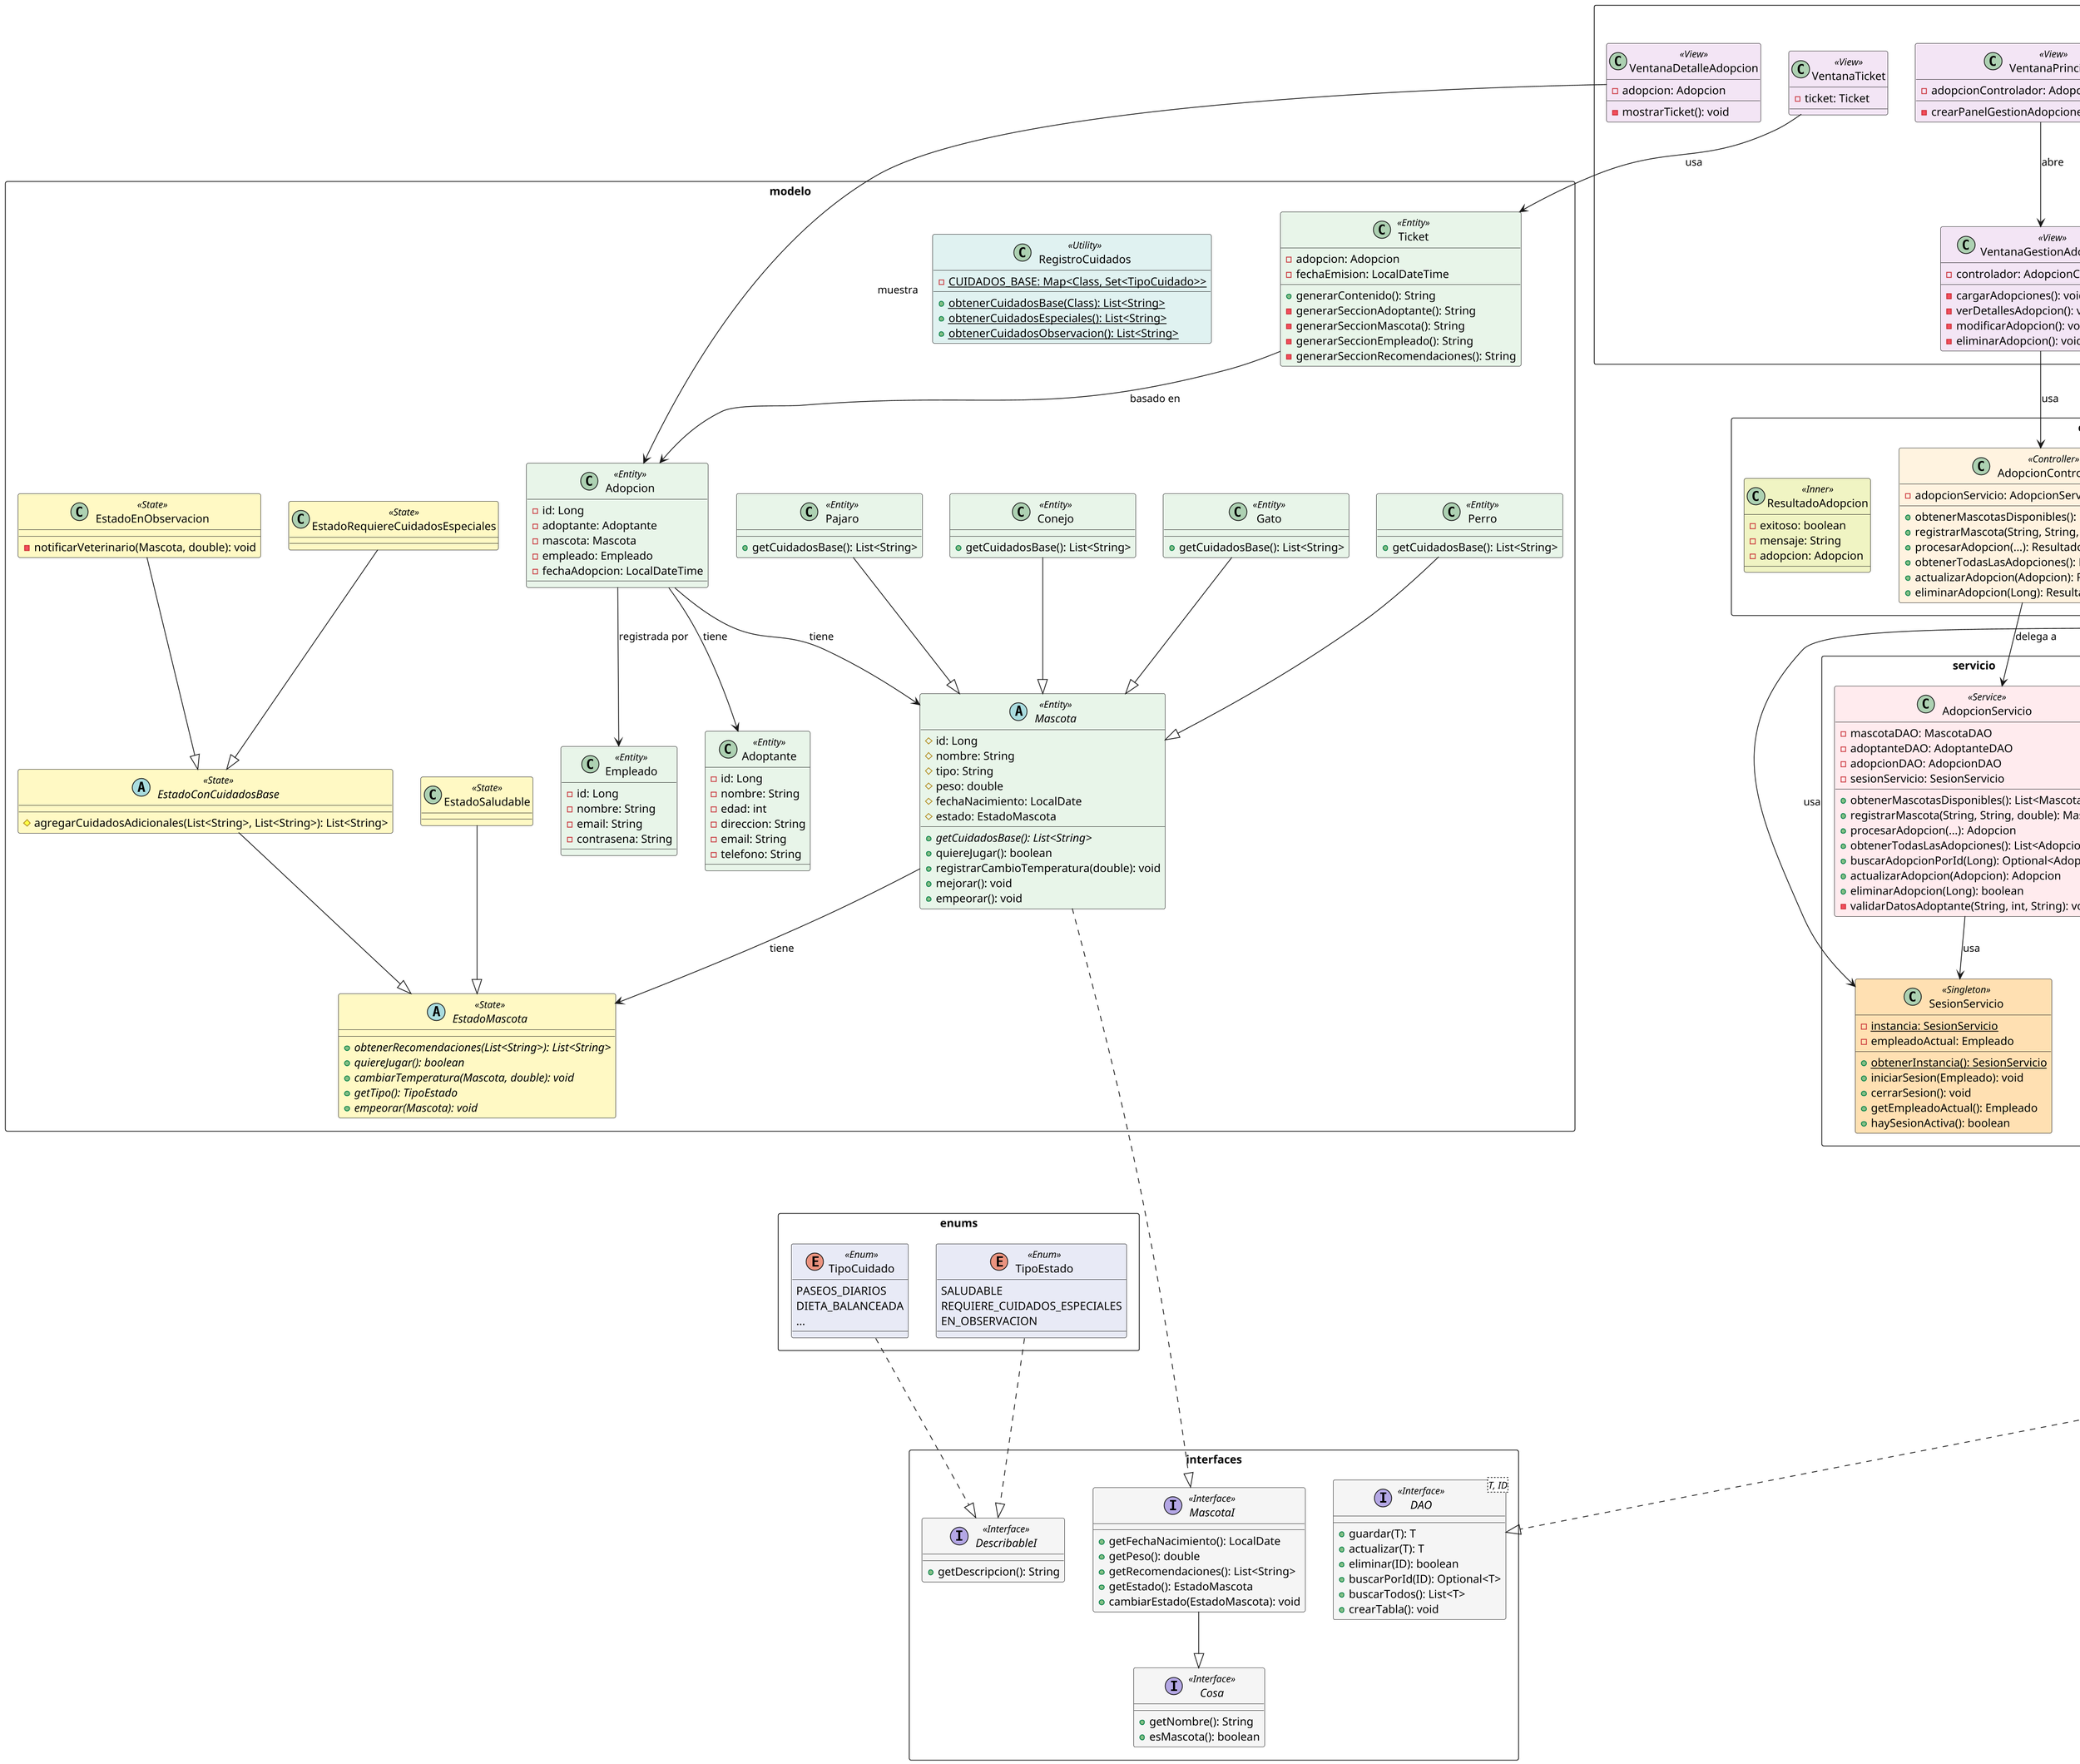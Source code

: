 @startuml Sistema de Adopción de Veterinaria - Final

!define PLANTUML_LIMIT_SIZE 8192

skinparam dpi 150
skinparam pageMargin 50
skinparam backgroundColor white
skinparam packageStyle rectangle
skinparam shadowing false

scale max 4096 width
scale max 4096 height

!define ENTITY_COLOR #E8F5E9
!define DAO_COLOR #E3F2FD
!define CONTROLLER_COLOR #FFF3E0
!define VIEW_COLOR #F3E5F5
!define SERVICE_COLOR #FFEBEE
!define UTIL_COLOR #E0F2F1
!define INTERFACE_COLOR #F5F5F5
!define EXCEPTION_COLOR #FFCDD2
!define FACTORY_COLOR #E1F5FE

' Interfaces
package "interfaces" <<Rectangle>> {
    interface Cosa <<Interface>> {
        + getNombre(): String
        + esMascota(): boolean
    }
    
    interface MascotaI <<Interface>> {
        + getFechaNacimiento(): LocalDate
        + getPeso(): double
        + getRecomendaciones(): List<String>
        + getEstado(): EstadoMascota
        + cambiarEstado(EstadoMascota): void
    }
    
    interface DescribableI <<Interface>> {
        + getDescripcion(): String
    }
    
    interface DAO<T, ID> <<Interface>> {
        + guardar(T): T
        + actualizar(T): T
        + eliminar(ID): boolean
        + buscarPorId(ID): Optional<T>
        + buscarTodos(): List<T>
        + crearTabla(): void
    }
}

' Entidades del Modelo
package "modelo" <<Rectangle>> {
    abstract class Mascota <<Entity>> {
        # id: Long
        # nombre: String
        # tipo: String
        # peso: double
        # fechaNacimiento: LocalDate
        # estado: EstadoMascota
        + {abstract} getCuidadosBase(): List<String>
        + quiereJugar(): boolean
        + registrarCambioTemperatura(double): void
        + mejorar(): void
        + empeorar(): void
    }
    
    class Perro <<Entity>> {
        + getCuidadosBase(): List<String>
    }
    
    class Gato <<Entity>> {
        + getCuidadosBase(): List<String>
    }
    
    class Conejo <<Entity>> {
        + getCuidadosBase(): List<String>
    }
    
    class Pajaro <<Entity>> {
        + getCuidadosBase(): List<String>
    }
    
    class Empleado <<Entity>> {
        - id: Long
        - nombre: String
        - email: String
        - contrasena: String
    }
    
    class Adoptante <<Entity>> {
        - id: Long
        - nombre: String
        - edad: int
        - direccion: String
        - email: String
        - telefono: String
    }
    
    class Adopcion <<Entity>> {
        - id: Long
        - adoptante: Adoptante
        - mascota: Mascota
        - empleado: Empleado
        - fechaAdopcion: LocalDateTime
    }
    
    class Ticket <<Entity>> {
        - adopcion: Adopcion
        - fechaEmision: LocalDateTime
        + generarContenido(): String
        - generarSeccionAdoptante(): String
        - generarSeccionMascota(): String
        - generarSeccionEmpleado(): String
        - generarSeccionRecomendaciones(): String
    }
    
    ' Estados
    abstract class EstadoMascota <<State>> {
        + {abstract} obtenerRecomendaciones(List<String>): List<String>
        + {abstract} quiereJugar(): boolean
        + {abstract} cambiarTemperatura(Mascota, double): void
        + {abstract} getTipo(): TipoEstado
        + {abstract} empeorar(Mascota): void
    }
    
    abstract class EstadoConCuidadosBase <<State>> {
        # agregarCuidadosAdicionales(List<String>, List<String>): List<String>
    }
    
    class EstadoSaludable <<State>> {
    }
    
    class EstadoRequiereCuidadosEspeciales <<State>> {
    }
    
    class EstadoEnObservacion <<State>> {
        - notificarVeterinario(Mascota, double): void
    }
    
    class RegistroCuidados <<Utility>> {
        - {static} CUIDADOS_BASE: Map<Class, Set<TipoCuidado>>
        + {static} obtenerCuidadosBase(Class): List<String>
        + {static} obtenerCuidadosEspeciales(): List<String>
        + {static} obtenerCuidadosObservacion(): List<String>
    }
}

' DAOs
package "dao" <<Rectangle>> {
    abstract class BaseDAO<T, ID> <<DAO>> {
        # conexionBD: ConexionBD
        # {abstract} getNombreTabla(): String
        # {abstract} getColumnaId(): String
        # {abstract} mapearDesdeResultSet(ResultSet): T
        # {abstract} prepararInsercion(PreparedStatement, T): void
        # {abstract} prepararActualizacion(PreparedStatement, T): void
        # {abstract} obtenerId(T): ID
        # {abstract} establecerId(T, ID): void
        # {abstract} getSqlCrearTabla(): String
        # {abstract} construirSqlInsercion(): String
        # {abstract} construirSqlActualizacion(): String
    }
    
    class ConexionBD <<Singleton>> {
        - {static} instancia: ConexionBD
        + {static} obtenerInstancia(): ConexionBD
        + obtenerConexion(): Connection
        - inicializarBD(): void
        - insertarDatosPrueba(): void
    }
    
    class EmpleadoDAO <<DAO>> {
        + buscarPorEmail(String): Optional<Empleado>
        + validarCredenciales(String, String): boolean
    }
    
    class MascotaDAO <<DAO>> {
        + buscarMascotasDisponibles(): List<Mascota>
    }
    
    class AdoptanteDAO <<DAO>> {
    }
    
    class AdopcionDAO <<DAO>> {
        + buscarTodasConRelaciones(): List<Adopcion>
    }
}

' Servicios
package "servicio" <<Rectangle>> {
    class SesionServicio <<Singleton>> {
        - {static} instancia: SesionServicio
        - empleadoActual: Empleado
        + {static} obtenerInstancia(): SesionServicio
        + iniciarSesion(Empleado): void
        + cerrarSesion(): void
        + getEmpleadoActual(): Empleado
        + haySesionActiva(): boolean
    }
    
    class AdopcionServicio <<Service>> {
        - mascotaDAO: MascotaDAO
        - adoptanteDAO: AdoptanteDAO
        - adopcionDAO: AdopcionDAO
        - sesionServicio: SesionServicio
        + obtenerMascotasDisponibles(): List<Mascota>
        + registrarMascota(String, String, double): Mascota
        + procesarAdopcion(...): Adopcion
        + obtenerTodasLasAdopciones(): List<Adopcion>
        + buscarAdopcionPorId(Long): Optional<Adopcion>
        + actualizarAdopcion(Adopcion): Adopcion
        + eliminarAdopcion(Long): boolean
        - validarDatosAdoptante(String, int, String): void
    }
}

' Factory
package "factory" <<Rectangle>> {
    class MascotaFactory <<Factory>> {
        - {static} CREADORES_MASCOTA: Map<String, BiFunction>
        + {static} crearMascota(String, String, double): Mascota
        + {static} getTiposDisponibles(): String[]
    }
}

' Controladores
package "controlador" <<Rectangle>> {
    class LoginControlador <<Controller>> {
        - empleadoDAO: EmpleadoDAO
        - sesionServicio: SesionServicio
        + iniciarSesion(String, String): boolean
        + registrarEmpleado(String, String, String): String
        + cerrarSesion(): void
    }
    
    class AdopcionControlador <<Controller>> {
        - adopcionServicio: AdopcionServicio
        + obtenerMascotasDisponibles(): List<Mascota>
        + registrarMascota(String, String, double): String
        + procesarAdopcion(...): ResultadoAdopcion
        + obtenerTodasLasAdopciones(): List<Adopcion>
        + actualizarAdopcion(Adopcion): ResultadoAdopcion
        + eliminarAdopcion(Long): ResultadoAdopcion
    }
    
    class ResultadoAdopcion <<Inner>> {
        - exitoso: boolean
        - mensaje: String
        - adopcion: Adopcion
    }
}

' Vistas
package "vista" <<Rectangle>> {
    class VentanaLogin <<View>> {
        - loginControlador: LoginControlador
    }
    
    class VentanaRegistro <<View>> {
        - loginControlador: LoginControlador
    }
    
    class VentanaPrincipal <<View>> {
        - adopcionControlador: AdopcionControlador
        - crearPanelGestionAdopciones(): JPanel
    }
    
    class VentanaTicket <<View>> {
        - ticket: Ticket
    }
    
    class VentanaGestionAdopciones <<View>> {
        - controlador: AdopcionControlador
        - cargarAdopciones(): void
        - verDetallesAdopcion(): void
        - modificarAdopcion(): void
        - eliminarAdopcion(): void
    }
    
    class VentanaDetalleAdopcion <<View>> {
        - adopcion: Adopcion
        - mostrarTicket(): void
    }
    
    class VentanaModificarAdopcion <<View>> {
        - adopcionOriginal: Adopcion
        - controlador: AdopcionControlador
        - guardarCambios(): void
    }
}

' Excepciones
package "excepciones" <<Rectangle>> {
    class AdopcionException <<Exception>> {
    }
    
    class BaseDatosException <<Exception>> {
    }
    
    class DatosInvalidosException <<Exception>> {
    }
    
    class EmailDuplicadoException <<Exception>> {
    }
    
    class EntidadNoEncontradaException <<Exception>> {
    }
    
    class NombreInvalidoException <<Exception>> {
    }
    
    class SesionNoActivaException <<Exception>> {
    }
    
    class TipoMascotaInvalidoException <<Exception>> {
    }
}

' Utilidades
package "util" <<Rectangle>> {
    class EncriptadorContrasena <<Utility>> {
        + {static} encriptar(String): String
    }
}

' Enums
package "enums" <<Rectangle>> {
    enum TipoEstado <<Enum>> {
        SALUDABLE
        REQUIERE_CUIDADOS_ESPECIALES
        EN_OBSERVACION
    }
    
    enum TipoCuidado <<Enum>> {
        PASEOS_DIARIOS
        DIETA_BALANCEADA
        ...
    }
}

' Relaciones principales

' Herencia e implementación
MascotaI --|> Cosa
Mascota ..|> MascotaI
Perro --|> Mascota
Gato --|> Mascota
Conejo --|> Mascota
Pajaro --|> Mascota

EstadoConCuidadosBase --|> EstadoMascota
EstadoSaludable --|> EstadoMascota
EstadoRequiereCuidadosEspeciales --|> EstadoConCuidadosBase
EstadoEnObservacion --|> EstadoConCuidadosBase

BaseDAO ..|> DAO
EmpleadoDAO --|> BaseDAO
MascotaDAO --|> BaseDAO
AdoptanteDAO --|> BaseDAO
AdopcionDAO --|> BaseDAO

TipoEstado ..|> DescribableI
TipoCuidado ..|> DescribableI

' Excepciones
DatosInvalidosException --|> AdopcionException
NombreInvalidoException --|> DatosInvalidosException
EmailDuplicadoException --|> AdopcionException
EntidadNoEncontradaException --|> AdopcionException
SesionNoActivaException --|> AdopcionException
TipoMascotaInvalidoException --|> DatosInvalidosException

' Asociaciones
Mascota --> EstadoMascota : tiene
Adopcion --> Adoptante : tiene
Adopcion --> Mascota : tiene
Adopcion --> Empleado : registrada por
Ticket --> Adopcion : basado en

' Uso de servicios
AdopcionServicio --> MascotaDAO : usa
AdopcionServicio --> AdoptanteDAO : usa
AdopcionServicio --> AdopcionDAO : usa
AdopcionServicio --> SesionServicio : usa
AdopcionServicio --> MascotaFactory : usa

AdopcionControlador --> AdopcionServicio : delega a
LoginControlador --> EmpleadoDAO : usa
LoginControlador --> SesionServicio : usa
LoginControlador --> EncriptadorContrasena : usa

' Vistas
VentanaTicket --> Ticket : usa
VentanaGestionAdopciones --> AdopcionControlador : usa
VentanaModificarAdopcion --> AdopcionControlador : usa
VentanaDetalleAdopcion --> Adopcion : muestra
VentanaPrincipal --> VentanaGestionAdopciones : abre

' DAOs y ConexionBD
BaseDAO --> ConexionBD : usa

' Estilos
skinparam class {
    BackgroundColor<<Entity>> ENTITY_COLOR
    BackgroundColor<<DAO>> DAO_COLOR
    BackgroundColor<<Controller>> CONTROLLER_COLOR
    BackgroundColor<<View>> VIEW_COLOR
    BackgroundColor<<Service>> SERVICE_COLOR
    BackgroundColor<<Utility>> UTIL_COLOR
    BackgroundColor<<Exception>> EXCEPTION_COLOR
    BackgroundColor<<Singleton>> #FFE0B2
    BackgroundColor<<Inner>> #F0F4C3
    BackgroundColor<<Interface>> INTERFACE_COLOR
    BackgroundColor<<Factory>> FACTORY_COLOR
    BackgroundColor<<State>> #FFF9C4
    BackgroundColor<<Enum>> #E8EAF6
}

@enduml